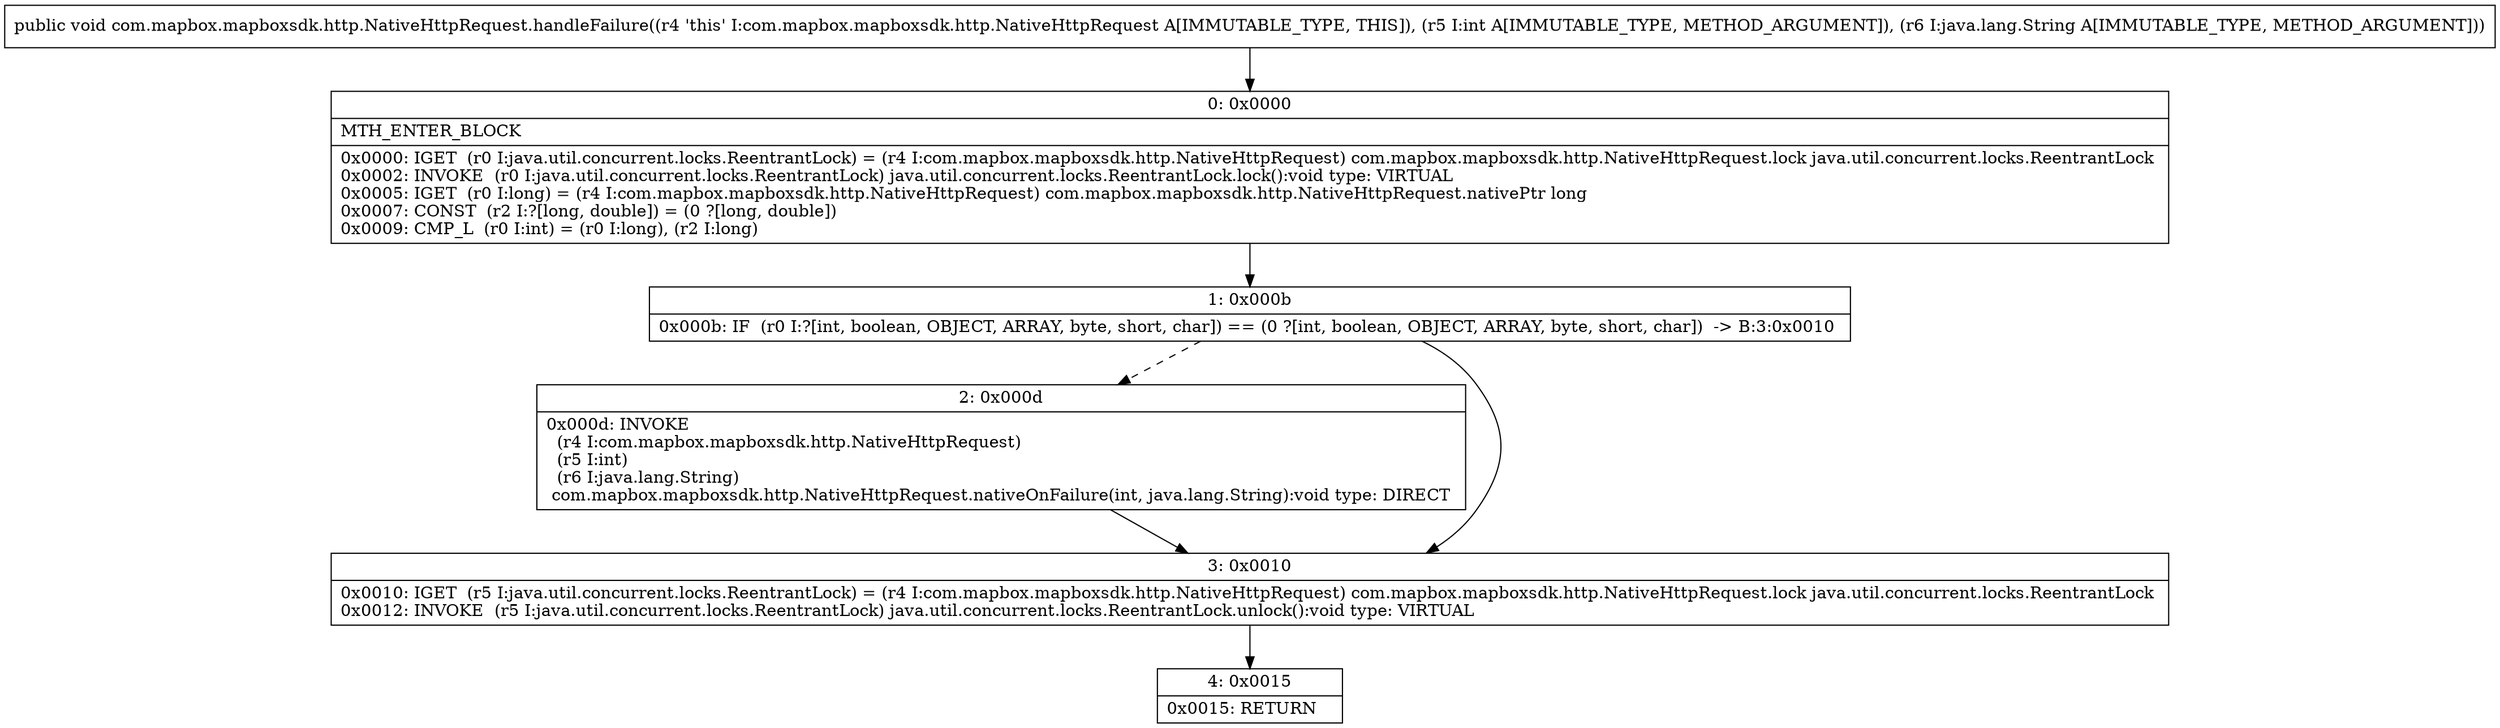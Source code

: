 digraph "CFG forcom.mapbox.mapboxsdk.http.NativeHttpRequest.handleFailure(ILjava\/lang\/String;)V" {
Node_0 [shape=record,label="{0\:\ 0x0000|MTH_ENTER_BLOCK\l|0x0000: IGET  (r0 I:java.util.concurrent.locks.ReentrantLock) = (r4 I:com.mapbox.mapboxsdk.http.NativeHttpRequest) com.mapbox.mapboxsdk.http.NativeHttpRequest.lock java.util.concurrent.locks.ReentrantLock \l0x0002: INVOKE  (r0 I:java.util.concurrent.locks.ReentrantLock) java.util.concurrent.locks.ReentrantLock.lock():void type: VIRTUAL \l0x0005: IGET  (r0 I:long) = (r4 I:com.mapbox.mapboxsdk.http.NativeHttpRequest) com.mapbox.mapboxsdk.http.NativeHttpRequest.nativePtr long \l0x0007: CONST  (r2 I:?[long, double]) = (0 ?[long, double]) \l0x0009: CMP_L  (r0 I:int) = (r0 I:long), (r2 I:long) \l}"];
Node_1 [shape=record,label="{1\:\ 0x000b|0x000b: IF  (r0 I:?[int, boolean, OBJECT, ARRAY, byte, short, char]) == (0 ?[int, boolean, OBJECT, ARRAY, byte, short, char])  \-\> B:3:0x0010 \l}"];
Node_2 [shape=record,label="{2\:\ 0x000d|0x000d: INVOKE  \l  (r4 I:com.mapbox.mapboxsdk.http.NativeHttpRequest)\l  (r5 I:int)\l  (r6 I:java.lang.String)\l com.mapbox.mapboxsdk.http.NativeHttpRequest.nativeOnFailure(int, java.lang.String):void type: DIRECT \l}"];
Node_3 [shape=record,label="{3\:\ 0x0010|0x0010: IGET  (r5 I:java.util.concurrent.locks.ReentrantLock) = (r4 I:com.mapbox.mapboxsdk.http.NativeHttpRequest) com.mapbox.mapboxsdk.http.NativeHttpRequest.lock java.util.concurrent.locks.ReentrantLock \l0x0012: INVOKE  (r5 I:java.util.concurrent.locks.ReentrantLock) java.util.concurrent.locks.ReentrantLock.unlock():void type: VIRTUAL \l}"];
Node_4 [shape=record,label="{4\:\ 0x0015|0x0015: RETURN   \l}"];
MethodNode[shape=record,label="{public void com.mapbox.mapboxsdk.http.NativeHttpRequest.handleFailure((r4 'this' I:com.mapbox.mapboxsdk.http.NativeHttpRequest A[IMMUTABLE_TYPE, THIS]), (r5 I:int A[IMMUTABLE_TYPE, METHOD_ARGUMENT]), (r6 I:java.lang.String A[IMMUTABLE_TYPE, METHOD_ARGUMENT])) }"];
MethodNode -> Node_0;
Node_0 -> Node_1;
Node_1 -> Node_2[style=dashed];
Node_1 -> Node_3;
Node_2 -> Node_3;
Node_3 -> Node_4;
}

